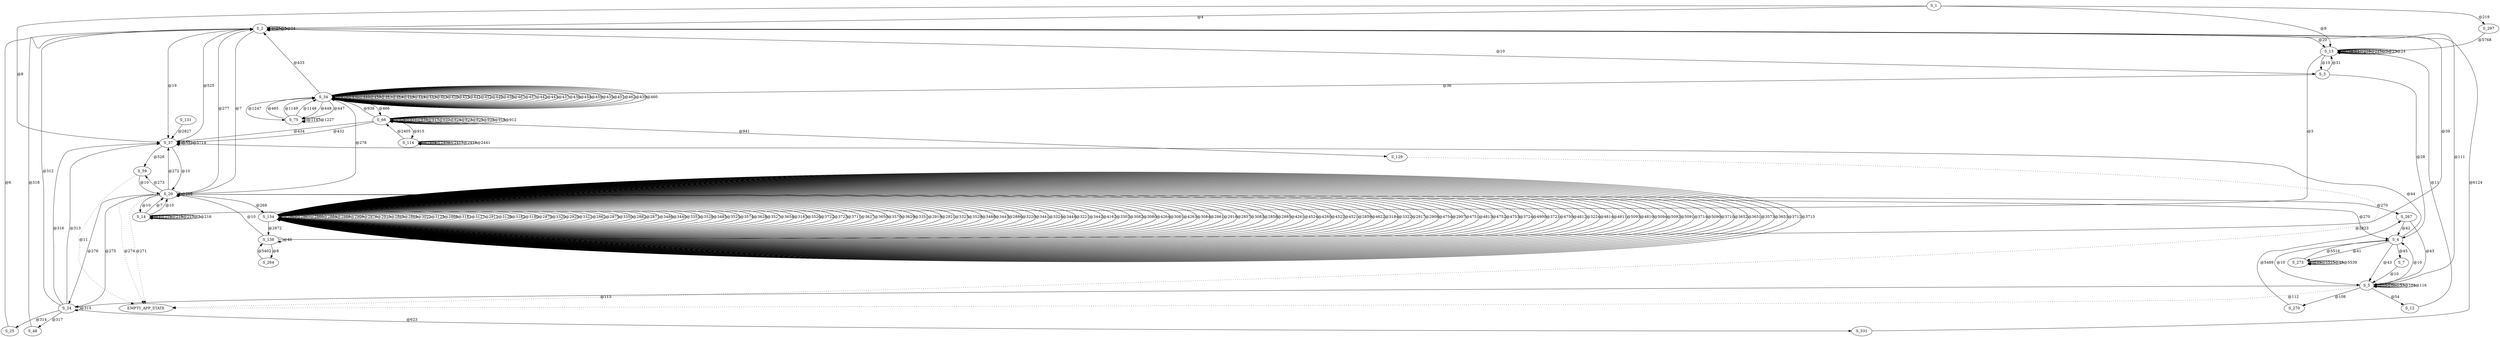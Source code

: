 digraph graphtest {
  S_1 -> S_2  [ label="@4"] ;
  S_1 -> S_13  [ label="@9"] ;
  S_1 -> S_37  [ label="@8"] ;
  S_1 -> S_297  [ label="@219"] ;
  S_2 -> S_3  [ label="@10"] ;
  S_2 -> S_2  [ label="@23"] ;
  S_2 -> S_2  [ label="@5"] ;
  S_2 -> S_2  [ label="@24"] ;
  S_2 -> S_13  [ label="@20"] ;
  S_2 -> S_37  [ label="@19"] ;
  S_2 -> S_20  [ label="@7"] ;
  S_3 -> S_4  [ label="@28"] ;
  S_3 -> S_13  [ label="@31"] ;
  S_3 -> S_34  [ label="@36"] ;
  S_4 -> S_5  [ label="@10"] ;
  S_4 -> S_7  [ label="@45"] ;
  S_4 -> S_37  [ label="@44"] ;
  S_4 -> S_273  [ label="@41"] ;
  S_4 -> S_5  [ label="@43"] ;
  S_5 -> S_4  [ label="@10"] ;
  S_5 -> S_5  [ label="@65"] ;
  S_5 -> S_5  [ label="@66"] ;
  S_5 -> S_5  [ label="@53"] ;
  S_5 -> S_12  [ label="@54"] ;
  S_5 -> S_5  [ label="@104"] ;
  S_5 -> S_270  [ label="@108"] ;
  S_5 -> EMPTY_APP_STATE  [ style=dotted,label="@112"] ;
  S_5 -> S_24  [ label="@113"] ;
  S_5 -> S_5  [ label="@116"] ;
  S_5 -> S_2  [ label="@111"] ;
  S_7 -> S_5  [ label="@10"] ;
  S_12 -> S_13  [ label="@11"] ;
  S_13 -> S_14  [ label="@3"] ;
  S_13 -> S_3  [ label="@10"] ;
  S_13 -> S_13  [ label="@216"] ;
  S_13 -> S_13  [ label="@1"] ;
  S_13 -> S_13  [ label="@218"] ;
  S_13 -> S_13  [ label="@217"] ;
  S_13 -> S_13  [ label="@2"] ;
  S_13 -> S_13  [ label="@23"] ;
  S_13 -> S_13  [ label="@24"] ;
  S_14 -> S_14  [ label="@1"] ;
  S_14 -> S_14  [ label="@218"] ;
  S_14 -> S_14  [ label="@219"] ;
  S_14 -> S_14  [ label="@217"] ;
  S_14 -> S_14  [ label="@2"] ;
  S_14 -> S_20  [ label="@7"] ;
  S_14 -> S_14  [ label="@216"] ;
  S_14 -> S_20  [ label="@10"] ;
  S_20 -> S_14  [ label="@10"] ;
  S_20 -> S_24  [ label="@276"] ;
  S_20 -> S_37  [ label="@272"] ;
  S_20 -> EMPTY_APP_STATE  [ style=dotted,label="@274"] ;
  S_20 -> S_24  [ label="@275"] ;
  S_20 -> EMPTY_APP_STATE  [ style=dotted,label="@271"] ;
  S_20 -> S_2  [ label="@277"] ;
  S_20 -> S_4  [ label="@270"] ;
  S_20 -> S_59  [ label="@273"] ;
  S_20 -> S_34  [ label="@278"] ;
  S_20 -> S_134  [ label="@269"] ;
  S_20 -> S_20  [ label="@268"] ;
  S_20 -> S_267  [ label="@270"] ;
  S_24 -> S_25  [ label="@314"] ;
  S_24 -> S_48  [ label="@317"] ;
  S_24 -> S_37  [ label="@316"] ;
  S_24 -> S_37  [ label="@313"] ;
  S_24 -> S_2  [ label="@312"] ;
  S_24 -> S_24  [ label="@315"] ;
  S_24 -> S_331  [ label="@623"] ;
  S_25 -> S_2  [ label="@6"] ;
  S_34 -> S_34  [ label="@455"] ;
  S_34 -> S_2  [ label="@433"] ;
  S_34 -> S_34  [ label="@436"] ;
  S_34 -> S_34  [ label="@446"] ;
  S_34 -> S_66  [ label="@466"] ;
  S_34 -> S_75  [ label="@448"] ;
  S_34 -> S_34  [ label="@458"] ;
  S_34 -> S_75  [ label="@447"] ;
  S_34 -> S_34  [ label="@461"] ;
  S_34 -> S_34  [ label="@464"] ;
  S_34 -> S_34  [ label="@449"] ;
  S_34 -> S_34  [ label="@444"] ;
  S_34 -> S_34  [ label="@445"] ;
  S_34 -> S_34  [ label="@463"] ;
  S_34 -> S_34  [ label="@450"] ;
  S_34 -> S_34  [ label="@453"] ;
  S_34 -> S_34  [ label="@441"] ;
  S_34 -> S_34  [ label="@452"] ;
  S_34 -> S_34  [ label="@440"] ;
  S_34 -> S_34  [ label="@456"] ;
  S_34 -> S_34  [ label="@467"] ;
  S_34 -> S_34  [ label="@457"] ;
  S_34 -> S_34  [ label="@442"] ;
  S_34 -> S_34  [ label="@443"] ;
  S_34 -> S_34  [ label="@437"] ;
  S_34 -> S_34  [ label="@438"] ;
  S_34 -> S_34  [ label="@454"] ;
  S_34 -> S_75  [ label="@1247"] ;
  S_34 -> S_34  [ label="@459"] ;
  S_34 -> S_34  [ label="@435"] ;
  S_34 -> S_34  [ label="@451"] ;
  S_34 -> S_34  [ label="@462"] ;
  S_34 -> S_34  [ label="@439"] ;
  S_34 -> S_34  [ label="@460"] ;
  S_37 -> S_20  [ label="@10"] ;
  S_37 -> S_2  [ label="@525"] ;
  S_37 -> S_37  [ label="@551"] ;
  S_37 -> S_59  [ label="@526"] ;
  S_37 -> S_37  [ label="@5714"] ;
  S_48 -> S_2  [ label="@318"] ;
  S_59 -> S_20  [ label="@10"] ;
  S_59 -> EMPTY_APP_STATE  [ style=dotted,label="@11"] ;
  S_66 -> S_37  [ label="@434"] ;
  S_66 -> S_66  [ label="@926"] ;
  S_66 -> S_37  [ label="@432"] ;
  S_66 -> S_66  [ label="@931"] ;
  S_66 -> S_66  [ label="@939"] ;
  S_66 -> S_34  [ label="@936"] ;
  S_66 -> S_114  [ label="@915"] ;
  S_66 -> S_66  [ label="@917"] ;
  S_66 -> S_66  [ label="@932"] ;
  S_66 -> S_66  [ label="@924"] ;
  S_66 -> S_66  [ label="@923"] ;
  S_66 -> S_66  [ label="@925"] ;
  S_66 -> S_66  [ label="@935"] ;
  S_66 -> S_66  [ label="@918"] ;
  S_66 -> S_66  [ label="@912"] ;
  S_66 -> S_129  [ label="@941"] ;
  S_75 -> S_34  [ label="@465"] ;
  S_75 -> S_75  [ label="@1147"] ;
  S_75 -> S_34  [ label="@1149"] ;
  S_75 -> S_75  [ label="@1227"] ;
  S_75 -> S_34  [ label="@1148"] ;
  S_114 -> S_114  [ label="@2404"] ;
  S_114 -> S_114  [ label="@2408"] ;
  S_114 -> S_114  [ label="@2417"] ;
  S_114 -> S_114  [ label="@2418"] ;
  S_114 -> S_114  [ label="@2441"] ;
  S_114 -> S_66  [ label="@2405"] ;
  S_129 -> EMPTY_APP_STATE  [ style=dotted,label="@2823"] ;
  S_131 -> S_37  [ label="@2827"] ;
  S_134 -> S_134  [ label="@2863"] ;
  S_134 -> S_134  [ label="@2867"] ;
  S_134 -> S_134  [ label="@2860"] ;
  S_134 -> S_138  [ label="@2872"] ;
  S_134 -> S_134  [ label="@2864"] ;
  S_134 -> S_134  [ label="@2868"] ;
  S_134 -> S_134  [ label="@2909"] ;
  S_134 -> S_134  [ label="@2876"] ;
  S_134 -> S_134  [ label="@2910"] ;
  S_134 -> S_134  [ label="@2865"] ;
  S_134 -> S_134  [ label="@2869"] ;
  S_134 -> S_134  [ label="@3022"] ;
  S_134 -> S_134  [ label="@3125"] ;
  S_134 -> S_134  [ label="@2866"] ;
  S_134 -> S_134  [ label="@3181"] ;
  S_134 -> S_134  [ label="@3127"] ;
  S_134 -> S_134  [ label="@2911"] ;
  S_134 -> S_134  [ label="@3126"] ;
  S_134 -> S_134  [ label="@3182"] ;
  S_134 -> S_134  [ label="@3180"] ;
  S_134 -> S_134  [ label="@2870"] ;
  S_134 -> S_134  [ label="@3320"] ;
  S_134 -> S_134  [ label="@2920"] ;
  S_134 -> S_134  [ label="@3321"] ;
  S_134 -> S_134  [ label="@2862"] ;
  S_134 -> S_134  [ label="@2875"] ;
  S_134 -> S_134  [ label="@3350"] ;
  S_134 -> S_134  [ label="@2882"] ;
  S_134 -> S_134  [ label="@2871"] ;
  S_134 -> S_134  [ label="@3486"] ;
  S_134 -> S_134  [ label="@3440"] ;
  S_134 -> S_134  [ label="@3353"] ;
  S_134 -> S_134  [ label="@3528"] ;
  S_134 -> S_134  [ label="@3485"] ;
  S_134 -> S_134  [ label="@3525"] ;
  S_134 -> S_134  [ label="@3574"] ;
  S_134 -> S_134  [ label="@3628"] ;
  S_134 -> S_134  [ label="@3527"] ;
  S_134 -> S_134  [ label="@3654"] ;
  S_134 -> S_134  [ label="@3183"] ;
  S_134 -> S_134  [ label="@3526"] ;
  S_134 -> S_134  [ label="@3722"] ;
  S_134 -> S_134  [ label="@3723"] ;
  S_134 -> S_134  [ label="@3711"] ;
  S_134 -> S_134  [ label="@3627"] ;
  S_134 -> S_134  [ label="@3650"] ;
  S_134 -> S_134  [ label="@3570"] ;
  S_134 -> S_134  [ label="@3629"] ;
  S_134 -> S_134  [ label="@3351"] ;
  S_134 -> S_134  [ label="@2919"] ;
  S_134 -> S_134  [ label="@2921"] ;
  S_134 -> S_134  [ label="@3323"] ;
  S_134 -> S_134  [ label="@3529"] ;
  S_134 -> S_134  [ label="@3488"] ;
  S_134 -> S_134  [ label="@3443"] ;
  S_134 -> S_134  [ label="@2886"] ;
  S_134 -> S_134  [ label="@3220"] ;
  S_134 -> S_134  [ label="@3441"] ;
  S_134 -> S_134  [ label="@3324"] ;
  S_134 -> S_134  [ label="@3444"] ;
  S_134 -> S_134  [ label="@3221"] ;
  S_134 -> S_134  [ label="@3442"] ;
  S_134 -> S_134  [ label="@4162"] ;
  S_134 -> S_134  [ label="@3302"] ;
  S_134 -> S_134  [ label="@3082"] ;
  S_134 -> S_134  [ label="@3080"] ;
  S_134 -> S_134  [ label="@4264"] ;
  S_134 -> S_134  [ label="@3081"] ;
  S_134 -> S_134  [ label="@4263"] ;
  S_134 -> S_134  [ label="@3084"] ;
  S_134 -> S_134  [ label="@2861"] ;
  S_134 -> S_134  [ label="@2918"] ;
  S_134 -> S_134  [ label="@2857"] ;
  S_134 -> S_134  [ label="@3083"] ;
  S_134 -> S_134  [ label="@2858"] ;
  S_134 -> S_134  [ label="@2885"] ;
  S_134 -> S_134  [ label="@4261"] ;
  S_134 -> S_134  [ label="@4524"] ;
  S_134 -> S_134  [ label="@4260"] ;
  S_134 -> S_134  [ label="@4522"] ;
  S_134 -> S_134  [ label="@4521"] ;
  S_134 -> S_134  [ label="@2859"] ;
  S_134 -> S_134  [ label="@4622"] ;
  S_134 -> S_134  [ label="@3184"] ;
  S_134 -> S_134  [ label="@3322"] ;
  S_134 -> S_134  [ label="@2917"] ;
  S_134 -> S_134  [ label="@2908"] ;
  S_134 -> S_134  [ label="@4754"] ;
  S_134 -> S_134  [ label="@2907"] ;
  S_134 -> S_134  [ label="@4751"] ;
  S_134 -> S_134  [ label="@4813"] ;
  S_134 -> S_134  [ label="@4752"] ;
  S_134 -> S_134  [ label="@4753"] ;
  S_134 -> S_134  [ label="@3724"] ;
  S_134 -> S_134  [ label="@4900"] ;
  S_134 -> S_134  [ label="@3721"] ;
  S_134 -> S_134  [ label="@4750"] ;
  S_134 -> S_134  [ label="@4812"] ;
  S_134 -> S_134  [ label="@3224"] ;
  S_134 -> S_134  [ label="@4814"] ;
  S_134 -> S_134  [ label="@4811"] ;
  S_134 -> S_134  [ label="@5093"] ;
  S_134 -> S_134  [ label="@4810"] ;
  S_134 -> S_134  [ label="@5094"] ;
  S_134 -> S_134  [ label="@5092"] ;
  S_134 -> S_134  [ label="@5091"] ;
  S_134 -> S_134  [ label="@3714"] ;
  S_134 -> S_134  [ label="@5090"] ;
  S_134 -> S_134  [ label="@3710"] ;
  S_134 -> S_134  [ label="@3652"] ;
  S_134 -> S_134  [ label="@3651"] ;
  S_134 -> S_134  [ label="@3573"] ;
  S_134 -> S_134  [ label="@3653"] ;
  S_134 -> S_134  [ label="@3712"] ;
  S_134 -> S_134  [ label="@3713"] ;
  S_138 -> S_138  [ label="@40"] ;
  S_138 -> S_2  [ label="@39"] ;
  S_138 -> S_264  [ label="@8"] ;
  S_138 -> S_20  [ label="@10"] ;
  S_264 -> S_138  [ label="@5402"] ;
  S_267 -> S_5  [ label="@43"] ;
  S_267 -> S_4  [ label="@42"] ;
  S_270 -> S_267  [ label="@5489"] ;
  S_273 -> S_273  [ label="@49"] ;
  S_273 -> S_273  [ label="@5515"] ;
  S_273 -> S_273  [ label="@48"] ;
  S_273 -> S_273  [ label="@5539"] ;
  S_273 -> S_4  [ label="@5516"] ;
  S_297 -> S_13  [ label="@5768"] ;
  S_331 -> S_2  [ label="@6124"] ;
}
